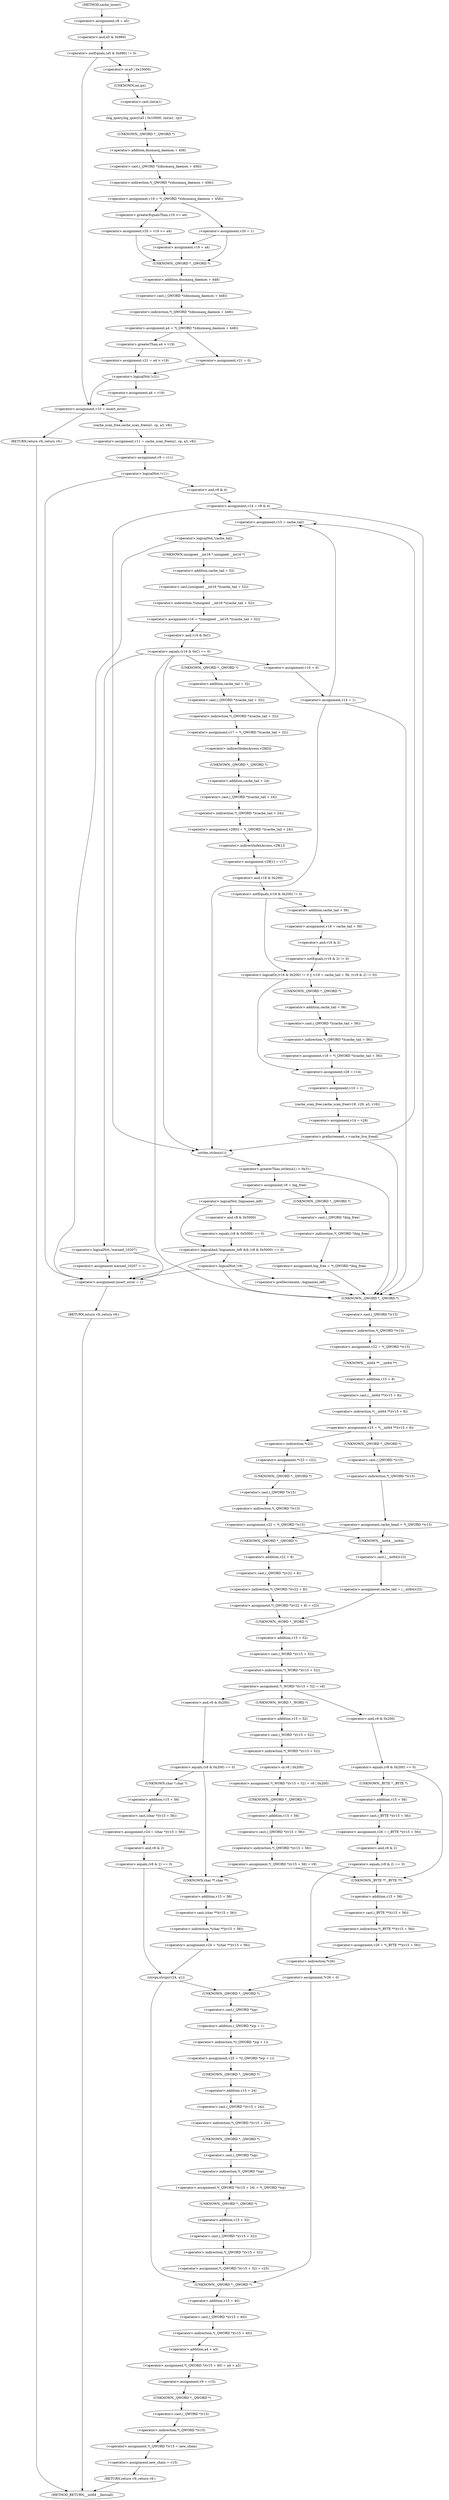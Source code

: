 digraph cache_insert {  
"1000148" [label = "(<operator>.assignment,v8 = a5)" ]
"1000152" [label = "(<operator>.notEquals,(a5 & 0x980) != 0)" ]
"1000153" [label = "(<operator>.and,a5 & 0x980)" ]
"1000158" [label = "(log_query,log_query(a5 | 0x10000, (int)a1, cp))" ]
"1000159" [label = "(<operator>.or,a5 | 0x10000)" ]
"1000162" [label = "(<operator>.cast,(int)a1)" ]
"1000163" [label = "(UNKNOWN,int,int)" ]
"1000166" [label = "(<operator>.assignment,v19 = *(_QWORD *)(dnsmasq_daemon + 456))" ]
"1000168" [label = "(<operator>.indirection,*(_QWORD *)(dnsmasq_daemon + 456))" ]
"1000169" [label = "(<operator>.cast,(_QWORD *)(dnsmasq_daemon + 456))" ]
"1000170" [label = "(UNKNOWN,_QWORD *,_QWORD *)" ]
"1000171" [label = "(<operator>.addition,dnsmasq_daemon + 456)" ]
"1000176" [label = "(<operator>.assignment,v20 = v19 >= a4)" ]
"1000178" [label = "(<operator>.greaterEqualsThan,v19 >= a4)" ]
"1000182" [label = "(<operator>.assignment,v20 = 1)" ]
"1000187" [label = "(<operator>.assignment,v19 = a4)" ]
"1000190" [label = "(<operator>.assignment,a4 = *(_QWORD *)(dnsmasq_daemon + 448))" ]
"1000192" [label = "(<operator>.indirection,*(_QWORD *)(dnsmasq_daemon + 448))" ]
"1000193" [label = "(<operator>.cast,(_QWORD *)(dnsmasq_daemon + 448))" ]
"1000194" [label = "(UNKNOWN,_QWORD *,_QWORD *)" ]
"1000195" [label = "(<operator>.addition,dnsmasq_daemon + 448)" ]
"1000200" [label = "(<operator>.assignment,v21 = a4 > v19)" ]
"1000202" [label = "(<operator>.greaterThan,a4 > v19)" ]
"1000206" [label = "(<operator>.assignment,v21 = 0)" ]
"1000210" [label = "(<operator>.logicalNot,!v21)" ]
"1000212" [label = "(<operator>.assignment,a4 = v19)" ]
"1000216" [label = "(<operator>.assignment,v10 = insert_error)" ]
"1000221" [label = "(RETURN,return v9;,return v9;)" ]
"1000223" [label = "(<operator>.assignment,v11 = cache_scan_free(a1, cp, a3, v8))" ]
"1000225" [label = "(cache_scan_free,cache_scan_free(a1, cp, a3, v8))" ]
"1000230" [label = "(<operator>.assignment,v9 = v11)" ]
"1000234" [label = "(<operator>.logicalNot,!v11)" ]
"1000237" [label = "(<operator>.assignment,v14 = v8 & 4)" ]
"1000239" [label = "(<operator>.and,v8 & 4)" ]
"1000245" [label = "(<operator>.assignment,v15 = cache_tail)" ]
"1000249" [label = "(<operator>.logicalNot,!cache_tail)" ]
"1000252" [label = "(<operator>.assignment,v16 = *(unsigned __int16 *)(cache_tail + 52))" ]
"1000254" [label = "(<operator>.indirection,*(unsigned __int16 *)(cache_tail + 52))" ]
"1000255" [label = "(<operator>.cast,(unsigned __int16 *)(cache_tail + 52))" ]
"1000256" [label = "(UNKNOWN,unsigned __int16 *,unsigned __int16 *)" ]
"1000257" [label = "(<operator>.addition,cache_tail + 52)" ]
"1000261" [label = "(<operator>.equals,(v16 & 0xC) == 0)" ]
"1000262" [label = "(<operator>.and,v16 & 0xC)" ]
"1000271" [label = "(<operator>.logicalNot,!warned_10207)" ]
"1000274" [label = "(<operator>.assignment,warned_10207 = 1)" ]
"1000281" [label = "(<operator>.assignment,v17 = *(_QWORD *)(cache_tail + 32))" ]
"1000283" [label = "(<operator>.indirection,*(_QWORD *)(cache_tail + 32))" ]
"1000284" [label = "(<operator>.cast,(_QWORD *)(cache_tail + 32))" ]
"1000285" [label = "(UNKNOWN,_QWORD *,_QWORD *)" ]
"1000286" [label = "(<operator>.addition,cache_tail + 32)" ]
"1000289" [label = "(<operator>.assignment,v29[0] = *(_QWORD *)(cache_tail + 24))" ]
"1000290" [label = "(<operator>.indirectIndexAccess,v29[0])" ]
"1000293" [label = "(<operator>.indirection,*(_QWORD *)(cache_tail + 24))" ]
"1000294" [label = "(<operator>.cast,(_QWORD *)(cache_tail + 24))" ]
"1000295" [label = "(UNKNOWN,_QWORD *,_QWORD *)" ]
"1000296" [label = "(<operator>.addition,cache_tail + 24)" ]
"1000299" [label = "(<operator>.assignment,v29[1] = v17)" ]
"1000300" [label = "(<operator>.indirectIndexAccess,v29[1])" ]
"1000305" [label = "(<operator>.logicalOr,(v16 & 0x200) != 0 || (v18 = cache_tail + 56, (v16 & 2) != 0))" ]
"1000306" [label = "(<operator>.notEquals,(v16 & 0x200) != 0)" ]
"1000307" [label = "(<operator>.and,v16 & 0x200)" ]
"1000312" [label = "(<operator>.assignment,v18 = cache_tail + 56)" ]
"1000314" [label = "(<operator>.addition,cache_tail + 56)" ]
"1000317" [label = "(<operator>.notEquals,(v16 & 2) != 0)" ]
"1000318" [label = "(<operator>.and,v16 & 2)" ]
"1000322" [label = "(<operator>.assignment,v18 = *(_QWORD *)(cache_tail + 56))" ]
"1000324" [label = "(<operator>.indirection,*(_QWORD *)(cache_tail + 56))" ]
"1000325" [label = "(<operator>.cast,(_QWORD *)(cache_tail + 56))" ]
"1000326" [label = "(UNKNOWN,_QWORD *,_QWORD *)" ]
"1000327" [label = "(<operator>.addition,cache_tail + 56)" ]
"1000330" [label = "(<operator>.assignment,v28 = v14)" ]
"1000333" [label = "(<operator>.assignment,v10 = 1)" ]
"1000336" [label = "(cache_scan_free,cache_scan_free(v18, v29, a3, v16))" ]
"1000341" [label = "(<operator>.assignment,v14 = v28)" ]
"1000344" [label = "(<operator>.preIncrement,++cache_live_freed)" ]
"1000348" [label = "(<operator>.assignment,v10 = 0)" ]
"1000351" [label = "(<operator>.assignment,v14 = 1)" ]
"1000358" [label = "(<operator>.greaterThan,strlen(a1) > 0x31)" ]
"1000359" [label = "(strlen,strlen(a1))" ]
"1000363" [label = "(<operator>.assignment,v9 = big_free)" ]
"1000369" [label = "(<operator>.assignment,big_free = *(_QWORD *)big_free)" ]
"1000371" [label = "(<operator>.indirection,*(_QWORD *)big_free)" ]
"1000372" [label = "(<operator>.cast,(_QWORD *)big_free)" ]
"1000373" [label = "(UNKNOWN,_QWORD *,_QWORD *)" ]
"1000378" [label = "(<operator>.logicalAnd,!bignames_left && (v8 & 0x5000) == 0)" ]
"1000379" [label = "(<operator>.logicalNot,!bignames_left)" ]
"1000381" [label = "(<operator>.equals,(v8 & 0x5000) == 0)" ]
"1000382" [label = "(<operator>.and,v8 & 0x5000)" ]
"1000388" [label = "(<operator>.logicalNot,!v9)" ]
"1000393" [label = "(<operator>.preDecrement,--bignames_left)" ]
"1000398" [label = "(<operator>.assignment,v22 = *(_QWORD *)v15)" ]
"1000400" [label = "(<operator>.indirection,*(_QWORD *)v15)" ]
"1000401" [label = "(<operator>.cast,(_QWORD *)v15)" ]
"1000402" [label = "(UNKNOWN,_QWORD *,_QWORD *)" ]
"1000404" [label = "(<operator>.assignment,v23 = *(__int64 **)(v15 + 8))" ]
"1000406" [label = "(<operator>.indirection,*(__int64 **)(v15 + 8))" ]
"1000407" [label = "(<operator>.cast,(__int64 **)(v15 + 8))" ]
"1000408" [label = "(UNKNOWN,__int64 **,__int64 **)" ]
"1000409" [label = "(<operator>.addition,v15 + 8)" ]
"1000415" [label = "(<operator>.assignment,*v23 = v22)" ]
"1000416" [label = "(<operator>.indirection,*v23)" ]
"1000419" [label = "(<operator>.assignment,v22 = *(_QWORD *)v15)" ]
"1000421" [label = "(<operator>.indirection,*(_QWORD *)v15)" ]
"1000422" [label = "(<operator>.cast,(_QWORD *)v15)" ]
"1000423" [label = "(UNKNOWN,_QWORD *,_QWORD *)" ]
"1000427" [label = "(<operator>.assignment,cache_head = *(_QWORD *)v15)" ]
"1000429" [label = "(<operator>.indirection,*(_QWORD *)v15)" ]
"1000430" [label = "(<operator>.cast,(_QWORD *)v15)" ]
"1000431" [label = "(UNKNOWN,_QWORD *,_QWORD *)" ]
"1000435" [label = "(<operator>.assignment,*(_QWORD *)(v22 + 8) = v23)" ]
"1000436" [label = "(<operator>.indirection,*(_QWORD *)(v22 + 8))" ]
"1000437" [label = "(<operator>.cast,(_QWORD *)(v22 + 8))" ]
"1000438" [label = "(UNKNOWN,_QWORD *,_QWORD *)" ]
"1000439" [label = "(<operator>.addition,v22 + 8)" ]
"1000444" [label = "(<operator>.assignment,cache_tail = (__int64)v23)" ]
"1000446" [label = "(<operator>.cast,(__int64)v23)" ]
"1000447" [label = "(UNKNOWN,__int64,__int64)" ]
"1000449" [label = "(<operator>.assignment,*(_WORD *)(v15 + 52) = v8)" ]
"1000450" [label = "(<operator>.indirection,*(_WORD *)(v15 + 52))" ]
"1000451" [label = "(<operator>.cast,(_WORD *)(v15 + 52))" ]
"1000452" [label = "(UNKNOWN,_WORD *,_WORD *)" ]
"1000453" [label = "(<operator>.addition,v15 + 52)" ]
"1000460" [label = "(<operator>.assignment,*(_WORD *)(v15 + 52) = v8 | 0x200)" ]
"1000461" [label = "(<operator>.indirection,*(_WORD *)(v15 + 52))" ]
"1000462" [label = "(<operator>.cast,(_WORD *)(v15 + 52))" ]
"1000463" [label = "(UNKNOWN,_WORD *,_WORD *)" ]
"1000464" [label = "(<operator>.addition,v15 + 52)" ]
"1000467" [label = "(<operator>.or,v8 | 0x200)" ]
"1000470" [label = "(<operator>.assignment,*(_QWORD *)(v15 + 56) = v9)" ]
"1000471" [label = "(<operator>.indirection,*(_QWORD *)(v15 + 56))" ]
"1000472" [label = "(<operator>.cast,(_QWORD *)(v15 + 56))" ]
"1000473" [label = "(UNKNOWN,_QWORD *,_QWORD *)" ]
"1000474" [label = "(<operator>.addition,v15 + 56)" ]
"1000482" [label = "(<operator>.assignment,v24 = *(char **)(v15 + 56))" ]
"1000484" [label = "(<operator>.indirection,*(char **)(v15 + 56))" ]
"1000485" [label = "(<operator>.cast,(char **)(v15 + 56))" ]
"1000486" [label = "(UNKNOWN,char **,char **)" ]
"1000487" [label = "(<operator>.addition,v15 + 56)" ]
"1000491" [label = "(strcpy,strcpy(v24, a1))" ]
"1000498" [label = "(<operator>.assignment,v25 = *((_QWORD *)cp + 1))" ]
"1000500" [label = "(<operator>.indirection,*((_QWORD *)cp + 1))" ]
"1000501" [label = "(<operator>.addition,(_QWORD *)cp + 1)" ]
"1000502" [label = "(<operator>.cast,(_QWORD *)cp)" ]
"1000503" [label = "(UNKNOWN,_QWORD *,_QWORD *)" ]
"1000506" [label = "(<operator>.assignment,*(_QWORD *)(v15 + 24) = *(_QWORD *)cp)" ]
"1000507" [label = "(<operator>.indirection,*(_QWORD *)(v15 + 24))" ]
"1000508" [label = "(<operator>.cast,(_QWORD *)(v15 + 24))" ]
"1000509" [label = "(UNKNOWN,_QWORD *,_QWORD *)" ]
"1000510" [label = "(<operator>.addition,v15 + 24)" ]
"1000513" [label = "(<operator>.indirection,*(_QWORD *)cp)" ]
"1000514" [label = "(<operator>.cast,(_QWORD *)cp)" ]
"1000515" [label = "(UNKNOWN,_QWORD *,_QWORD *)" ]
"1000517" [label = "(<operator>.assignment,*(_QWORD *)(v15 + 32) = v25)" ]
"1000518" [label = "(<operator>.indirection,*(_QWORD *)(v15 + 32))" ]
"1000519" [label = "(<operator>.cast,(_QWORD *)(v15 + 32))" ]
"1000520" [label = "(UNKNOWN,_QWORD *,_QWORD *)" ]
"1000521" [label = "(<operator>.addition,v15 + 32)" ]
"1000525" [label = "(<operator>.assignment,*(_QWORD *)(v15 + 40) = a4 + a3)" ]
"1000526" [label = "(<operator>.indirection,*(_QWORD *)(v15 + 40))" ]
"1000527" [label = "(<operator>.cast,(_QWORD *)(v15 + 40))" ]
"1000528" [label = "(UNKNOWN,_QWORD *,_QWORD *)" ]
"1000529" [label = "(<operator>.addition,v15 + 40)" ]
"1000532" [label = "(<operator>.addition,a4 + a3)" ]
"1000535" [label = "(<operator>.assignment,v9 = v15)" ]
"1000538" [label = "(<operator>.assignment,*(_QWORD *)v15 = new_chain)" ]
"1000539" [label = "(<operator>.indirection,*(_QWORD *)v15)" ]
"1000540" [label = "(<operator>.cast,(_QWORD *)v15)" ]
"1000541" [label = "(UNKNOWN,_QWORD *,_QWORD *)" ]
"1000544" [label = "(<operator>.assignment,new_chain = v15)" ]
"1000547" [label = "(RETURN,return v9;,return v9;)" ]
"1000555" [label = "(<operator>.equals,(v8 & 0x200) == 0)" ]
"1000556" [label = "(<operator>.and,v8 & 0x200)" ]
"1000561" [label = "(<operator>.assignment,v24 = (char *)(v15 + 56))" ]
"1000563" [label = "(<operator>.cast,(char *)(v15 + 56))" ]
"1000564" [label = "(UNKNOWN,char *,char *)" ]
"1000565" [label = "(<operator>.addition,v15 + 56)" ]
"1000569" [label = "(<operator>.equals,(v8 & 2) == 0)" ]
"1000570" [label = "(<operator>.and,v8 & 2)" ]
"1000577" [label = "(<operator>.equals,(v8 & 0x200) == 0)" ]
"1000578" [label = "(<operator>.and,v8 & 0x200)" ]
"1000583" [label = "(<operator>.assignment,v26 = (_BYTE *)(v15 + 56))" ]
"1000585" [label = "(<operator>.cast,(_BYTE *)(v15 + 56))" ]
"1000586" [label = "(UNKNOWN,_BYTE *,_BYTE *)" ]
"1000587" [label = "(<operator>.addition,v15 + 56)" ]
"1000591" [label = "(<operator>.equals,(v8 & 2) == 0)" ]
"1000592" [label = "(<operator>.and,v8 & 2)" ]
"1000598" [label = "(<operator>.assignment,*v26 = 0)" ]
"1000599" [label = "(<operator>.indirection,*v26)" ]
"1000603" [label = "(<operator>.assignment,v26 = *(_BYTE **)(v15 + 56))" ]
"1000605" [label = "(<operator>.indirection,*(_BYTE **)(v15 + 56))" ]
"1000606" [label = "(<operator>.cast,(_BYTE **)(v15 + 56))" ]
"1000607" [label = "(UNKNOWN,_BYTE **,_BYTE **)" ]
"1000608" [label = "(<operator>.addition,v15 + 56)" ]
"1000615" [label = "(<operator>.assignment,insert_error = 1)" ]
"1000618" [label = "(RETURN,return v9;,return v9;)" ]
"1000121" [label = "(METHOD,cache_insert)" ]
"1000620" [label = "(METHOD_RETURN,__int64 __fastcall)" ]
  "1000148" -> "1000153" 
  "1000152" -> "1000159" 
  "1000152" -> "1000216" 
  "1000153" -> "1000152" 
  "1000158" -> "1000170" 
  "1000159" -> "1000163" 
  "1000162" -> "1000158" 
  "1000163" -> "1000162" 
  "1000166" -> "1000178" 
  "1000166" -> "1000182" 
  "1000168" -> "1000166" 
  "1000169" -> "1000168" 
  "1000170" -> "1000171" 
  "1000171" -> "1000169" 
  "1000176" -> "1000187" 
  "1000176" -> "1000194" 
  "1000178" -> "1000176" 
  "1000182" -> "1000187" 
  "1000182" -> "1000194" 
  "1000187" -> "1000194" 
  "1000190" -> "1000202" 
  "1000190" -> "1000206" 
  "1000192" -> "1000190" 
  "1000193" -> "1000192" 
  "1000194" -> "1000195" 
  "1000195" -> "1000193" 
  "1000200" -> "1000210" 
  "1000202" -> "1000200" 
  "1000206" -> "1000210" 
  "1000210" -> "1000212" 
  "1000210" -> "1000216" 
  "1000212" -> "1000216" 
  "1000216" -> "1000221" 
  "1000216" -> "1000225" 
  "1000221" -> "1000620" 
  "1000223" -> "1000230" 
  "1000225" -> "1000223" 
  "1000230" -> "1000234" 
  "1000234" -> "1000239" 
  "1000234" -> "1000615" 
  "1000237" -> "1000245" 
  "1000237" -> "1000359" 
  "1000237" -> "1000402" 
  "1000239" -> "1000237" 
  "1000245" -> "1000249" 
  "1000249" -> "1000615" 
  "1000249" -> "1000256" 
  "1000252" -> "1000262" 
  "1000254" -> "1000252" 
  "1000255" -> "1000254" 
  "1000256" -> "1000257" 
  "1000257" -> "1000255" 
  "1000261" -> "1000359" 
  "1000261" -> "1000402" 
  "1000261" -> "1000271" 
  "1000261" -> "1000285" 
  "1000261" -> "1000348" 
  "1000262" -> "1000261" 
  "1000271" -> "1000274" 
  "1000271" -> "1000615" 
  "1000274" -> "1000615" 
  "1000281" -> "1000290" 
  "1000283" -> "1000281" 
  "1000284" -> "1000283" 
  "1000285" -> "1000286" 
  "1000286" -> "1000284" 
  "1000289" -> "1000300" 
  "1000290" -> "1000295" 
  "1000293" -> "1000289" 
  "1000294" -> "1000293" 
  "1000295" -> "1000296" 
  "1000296" -> "1000294" 
  "1000299" -> "1000307" 
  "1000300" -> "1000299" 
  "1000305" -> "1000326" 
  "1000305" -> "1000330" 
  "1000306" -> "1000305" 
  "1000306" -> "1000314" 
  "1000307" -> "1000306" 
  "1000312" -> "1000318" 
  "1000314" -> "1000312" 
  "1000317" -> "1000305" 
  "1000318" -> "1000317" 
  "1000322" -> "1000330" 
  "1000324" -> "1000322" 
  "1000325" -> "1000324" 
  "1000326" -> "1000327" 
  "1000327" -> "1000325" 
  "1000330" -> "1000333" 
  "1000333" -> "1000336" 
  "1000336" -> "1000341" 
  "1000341" -> "1000344" 
  "1000344" -> "1000245" 
  "1000344" -> "1000359" 
  "1000344" -> "1000402" 
  "1000348" -> "1000351" 
  "1000351" -> "1000245" 
  "1000351" -> "1000359" 
  "1000351" -> "1000402" 
  "1000358" -> "1000363" 
  "1000358" -> "1000402" 
  "1000359" -> "1000358" 
  "1000363" -> "1000373" 
  "1000363" -> "1000379" 
  "1000369" -> "1000402" 
  "1000371" -> "1000369" 
  "1000372" -> "1000371" 
  "1000373" -> "1000372" 
  "1000378" -> "1000615" 
  "1000378" -> "1000388" 
  "1000379" -> "1000378" 
  "1000379" -> "1000382" 
  "1000381" -> "1000378" 
  "1000382" -> "1000381" 
  "1000388" -> "1000615" 
  "1000388" -> "1000393" 
  "1000388" -> "1000402" 
  "1000393" -> "1000402" 
  "1000398" -> "1000408" 
  "1000400" -> "1000398" 
  "1000401" -> "1000400" 
  "1000402" -> "1000401" 
  "1000404" -> "1000416" 
  "1000404" -> "1000431" 
  "1000406" -> "1000404" 
  "1000407" -> "1000406" 
  "1000408" -> "1000409" 
  "1000409" -> "1000407" 
  "1000415" -> "1000423" 
  "1000416" -> "1000415" 
  "1000419" -> "1000438" 
  "1000419" -> "1000447" 
  "1000421" -> "1000419" 
  "1000422" -> "1000421" 
  "1000423" -> "1000422" 
  "1000427" -> "1000438" 
  "1000427" -> "1000447" 
  "1000429" -> "1000427" 
  "1000430" -> "1000429" 
  "1000431" -> "1000430" 
  "1000435" -> "1000452" 
  "1000436" -> "1000435" 
  "1000437" -> "1000436" 
  "1000438" -> "1000439" 
  "1000439" -> "1000437" 
  "1000444" -> "1000452" 
  "1000446" -> "1000444" 
  "1000447" -> "1000446" 
  "1000449" -> "1000463" 
  "1000449" -> "1000556" 
  "1000449" -> "1000578" 
  "1000450" -> "1000449" 
  "1000451" -> "1000450" 
  "1000452" -> "1000453" 
  "1000453" -> "1000451" 
  "1000460" -> "1000473" 
  "1000461" -> "1000467" 
  "1000462" -> "1000461" 
  "1000463" -> "1000464" 
  "1000464" -> "1000462" 
  "1000467" -> "1000460" 
  "1000470" -> "1000486" 
  "1000470" -> "1000607" 
  "1000471" -> "1000470" 
  "1000472" -> "1000471" 
  "1000473" -> "1000474" 
  "1000474" -> "1000472" 
  "1000482" -> "1000491" 
  "1000484" -> "1000482" 
  "1000485" -> "1000484" 
  "1000486" -> "1000487" 
  "1000487" -> "1000485" 
  "1000491" -> "1000528" 
  "1000491" -> "1000503" 
  "1000498" -> "1000509" 
  "1000500" -> "1000498" 
  "1000501" -> "1000500" 
  "1000502" -> "1000501" 
  "1000503" -> "1000502" 
  "1000506" -> "1000520" 
  "1000507" -> "1000515" 
  "1000508" -> "1000507" 
  "1000509" -> "1000510" 
  "1000510" -> "1000508" 
  "1000513" -> "1000506" 
  "1000514" -> "1000513" 
  "1000515" -> "1000514" 
  "1000517" -> "1000528" 
  "1000518" -> "1000517" 
  "1000519" -> "1000518" 
  "1000520" -> "1000521" 
  "1000521" -> "1000519" 
  "1000525" -> "1000535" 
  "1000526" -> "1000532" 
  "1000527" -> "1000526" 
  "1000528" -> "1000529" 
  "1000529" -> "1000527" 
  "1000532" -> "1000525" 
  "1000535" -> "1000541" 
  "1000538" -> "1000544" 
  "1000539" -> "1000538" 
  "1000540" -> "1000539" 
  "1000541" -> "1000540" 
  "1000544" -> "1000547" 
  "1000547" -> "1000620" 
  "1000555" -> "1000564" 
  "1000555" -> "1000486" 
  "1000556" -> "1000555" 
  "1000561" -> "1000570" 
  "1000563" -> "1000561" 
  "1000564" -> "1000565" 
  "1000565" -> "1000563" 
  "1000569" -> "1000491" 
  "1000569" -> "1000486" 
  "1000570" -> "1000569" 
  "1000577" -> "1000586" 
  "1000577" -> "1000607" 
  "1000578" -> "1000577" 
  "1000583" -> "1000592" 
  "1000585" -> "1000583" 
  "1000586" -> "1000587" 
  "1000587" -> "1000585" 
  "1000591" -> "1000599" 
  "1000591" -> "1000607" 
  "1000592" -> "1000591" 
  "1000598" -> "1000528" 
  "1000598" -> "1000503" 
  "1000599" -> "1000598" 
  "1000603" -> "1000599" 
  "1000605" -> "1000603" 
  "1000606" -> "1000605" 
  "1000607" -> "1000608" 
  "1000608" -> "1000606" 
  "1000615" -> "1000618" 
  "1000618" -> "1000620" 
  "1000121" -> "1000148" 
}
